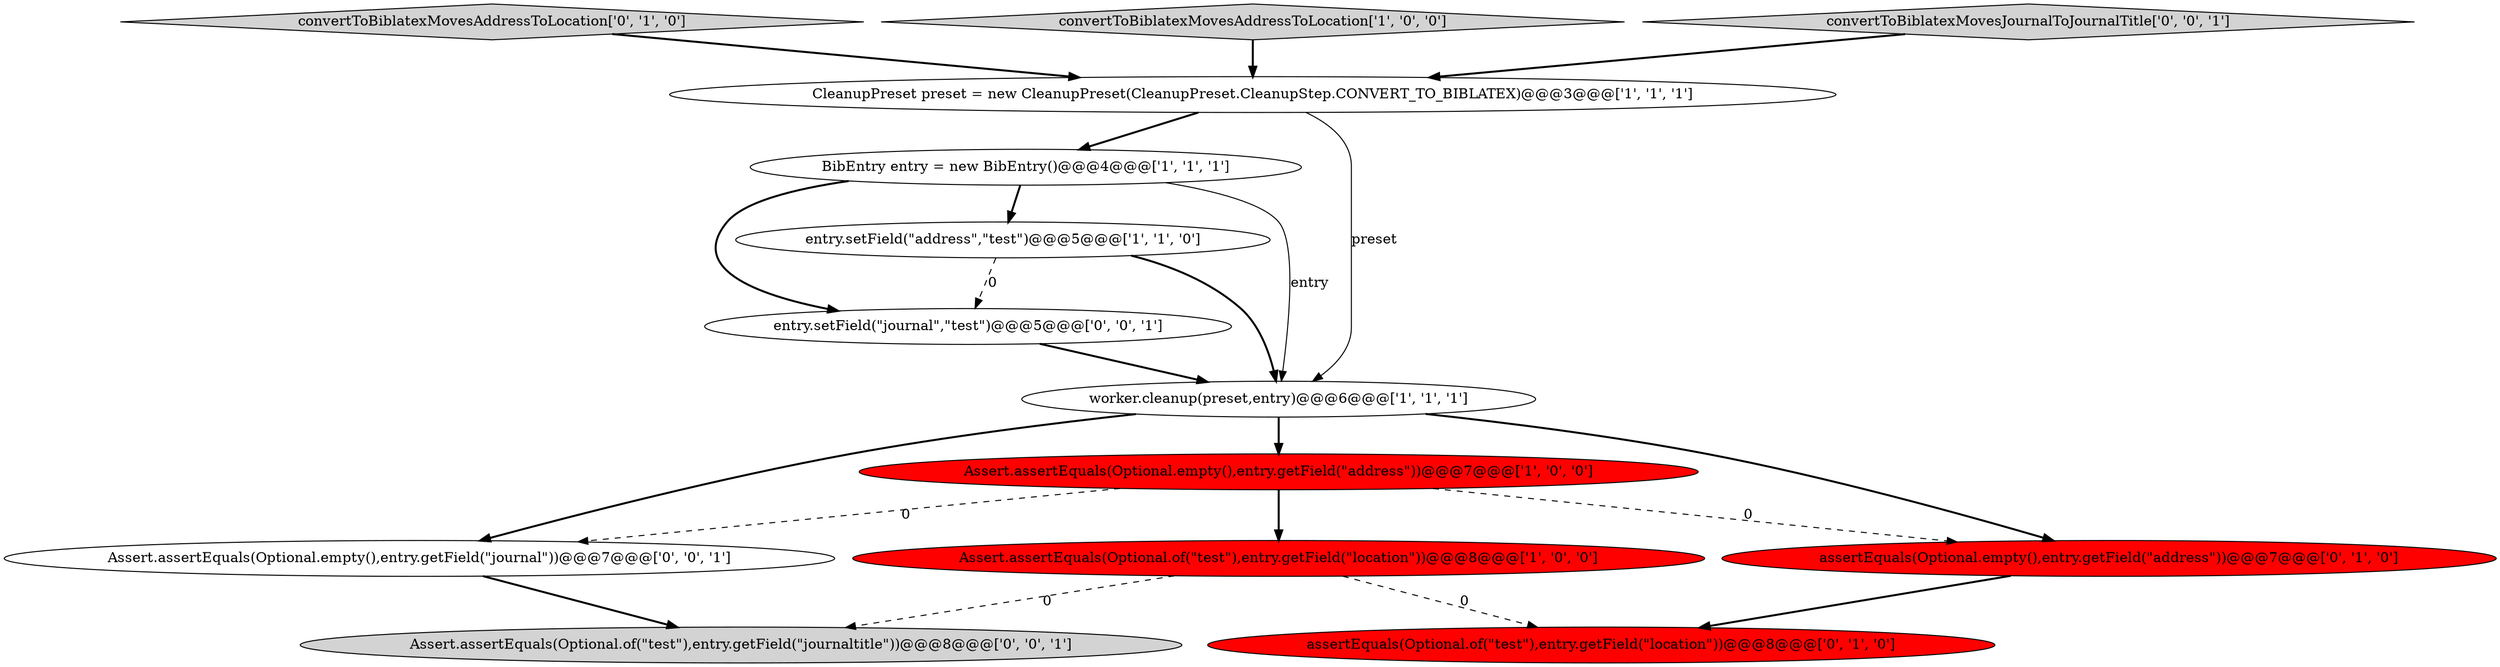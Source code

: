 digraph {
11 [style = filled, label = "entry.setField(\"journal\",\"test\")@@@5@@@['0', '0', '1']", fillcolor = white, shape = ellipse image = "AAA0AAABBB3BBB"];
3 [style = filled, label = "worker.cleanup(preset,entry)@@@6@@@['1', '1', '1']", fillcolor = white, shape = ellipse image = "AAA0AAABBB1BBB"];
12 [style = filled, label = "Assert.assertEquals(Optional.empty(),entry.getField(\"journal\"))@@@7@@@['0', '0', '1']", fillcolor = white, shape = ellipse image = "AAA0AAABBB3BBB"];
2 [style = filled, label = "Assert.assertEquals(Optional.empty(),entry.getField(\"address\"))@@@7@@@['1', '0', '0']", fillcolor = red, shape = ellipse image = "AAA1AAABBB1BBB"];
10 [style = filled, label = "Assert.assertEquals(Optional.of(\"test\"),entry.getField(\"journaltitle\"))@@@8@@@['0', '0', '1']", fillcolor = lightgray, shape = ellipse image = "AAA0AAABBB3BBB"];
5 [style = filled, label = "CleanupPreset preset = new CleanupPreset(CleanupPreset.CleanupStep.CONVERT_TO_BIBLATEX)@@@3@@@['1', '1', '1']", fillcolor = white, shape = ellipse image = "AAA0AAABBB1BBB"];
9 [style = filled, label = "convertToBiblatexMovesAddressToLocation['0', '1', '0']", fillcolor = lightgray, shape = diamond image = "AAA0AAABBB2BBB"];
6 [style = filled, label = "entry.setField(\"address\",\"test\")@@@5@@@['1', '1', '0']", fillcolor = white, shape = ellipse image = "AAA0AAABBB1BBB"];
1 [style = filled, label = "BibEntry entry = new BibEntry()@@@4@@@['1', '1', '1']", fillcolor = white, shape = ellipse image = "AAA0AAABBB1BBB"];
4 [style = filled, label = "convertToBiblatexMovesAddressToLocation['1', '0', '0']", fillcolor = lightgray, shape = diamond image = "AAA0AAABBB1BBB"];
7 [style = filled, label = "assertEquals(Optional.of(\"test\"),entry.getField(\"location\"))@@@8@@@['0', '1', '0']", fillcolor = red, shape = ellipse image = "AAA1AAABBB2BBB"];
13 [style = filled, label = "convertToBiblatexMovesJournalToJournalTitle['0', '0', '1']", fillcolor = lightgray, shape = diamond image = "AAA0AAABBB3BBB"];
0 [style = filled, label = "Assert.assertEquals(Optional.of(\"test\"),entry.getField(\"location\"))@@@8@@@['1', '0', '0']", fillcolor = red, shape = ellipse image = "AAA1AAABBB1BBB"];
8 [style = filled, label = "assertEquals(Optional.empty(),entry.getField(\"address\"))@@@7@@@['0', '1', '0']", fillcolor = red, shape = ellipse image = "AAA1AAABBB2BBB"];
6->3 [style = bold, label=""];
6->11 [style = dashed, label="0"];
3->12 [style = bold, label=""];
2->8 [style = dashed, label="0"];
0->10 [style = dashed, label="0"];
8->7 [style = bold, label=""];
1->11 [style = bold, label=""];
5->1 [style = bold, label=""];
2->12 [style = dashed, label="0"];
2->0 [style = bold, label=""];
1->6 [style = bold, label=""];
12->10 [style = bold, label=""];
3->2 [style = bold, label=""];
11->3 [style = bold, label=""];
3->8 [style = bold, label=""];
5->3 [style = solid, label="preset"];
13->5 [style = bold, label=""];
9->5 [style = bold, label=""];
1->3 [style = solid, label="entry"];
0->7 [style = dashed, label="0"];
4->5 [style = bold, label=""];
}
